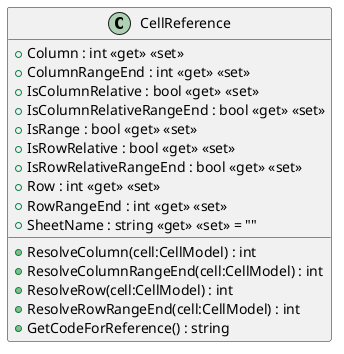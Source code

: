 @startuml
class CellReference {
    + Column : int <<get>> <<set>>
    + ColumnRangeEnd : int <<get>> <<set>>
    + IsColumnRelative : bool <<get>> <<set>>
    + IsColumnRelativeRangeEnd : bool <<get>> <<set>>
    + IsRange : bool <<get>> <<set>>
    + IsRowRelative : bool <<get>> <<set>>
    + IsRowRelativeRangeEnd : bool <<get>> <<set>>
    + Row : int <<get>> <<set>>
    + RowRangeEnd : int <<get>> <<set>>
    + SheetName : string <<get>> <<set>> = ""
    + ResolveColumn(cell:CellModel) : int
    + ResolveColumnRangeEnd(cell:CellModel) : int
    + ResolveRow(cell:CellModel) : int
    + ResolveRowRangeEnd(cell:CellModel) : int
    + GetCodeForReference() : string
}
@enduml

